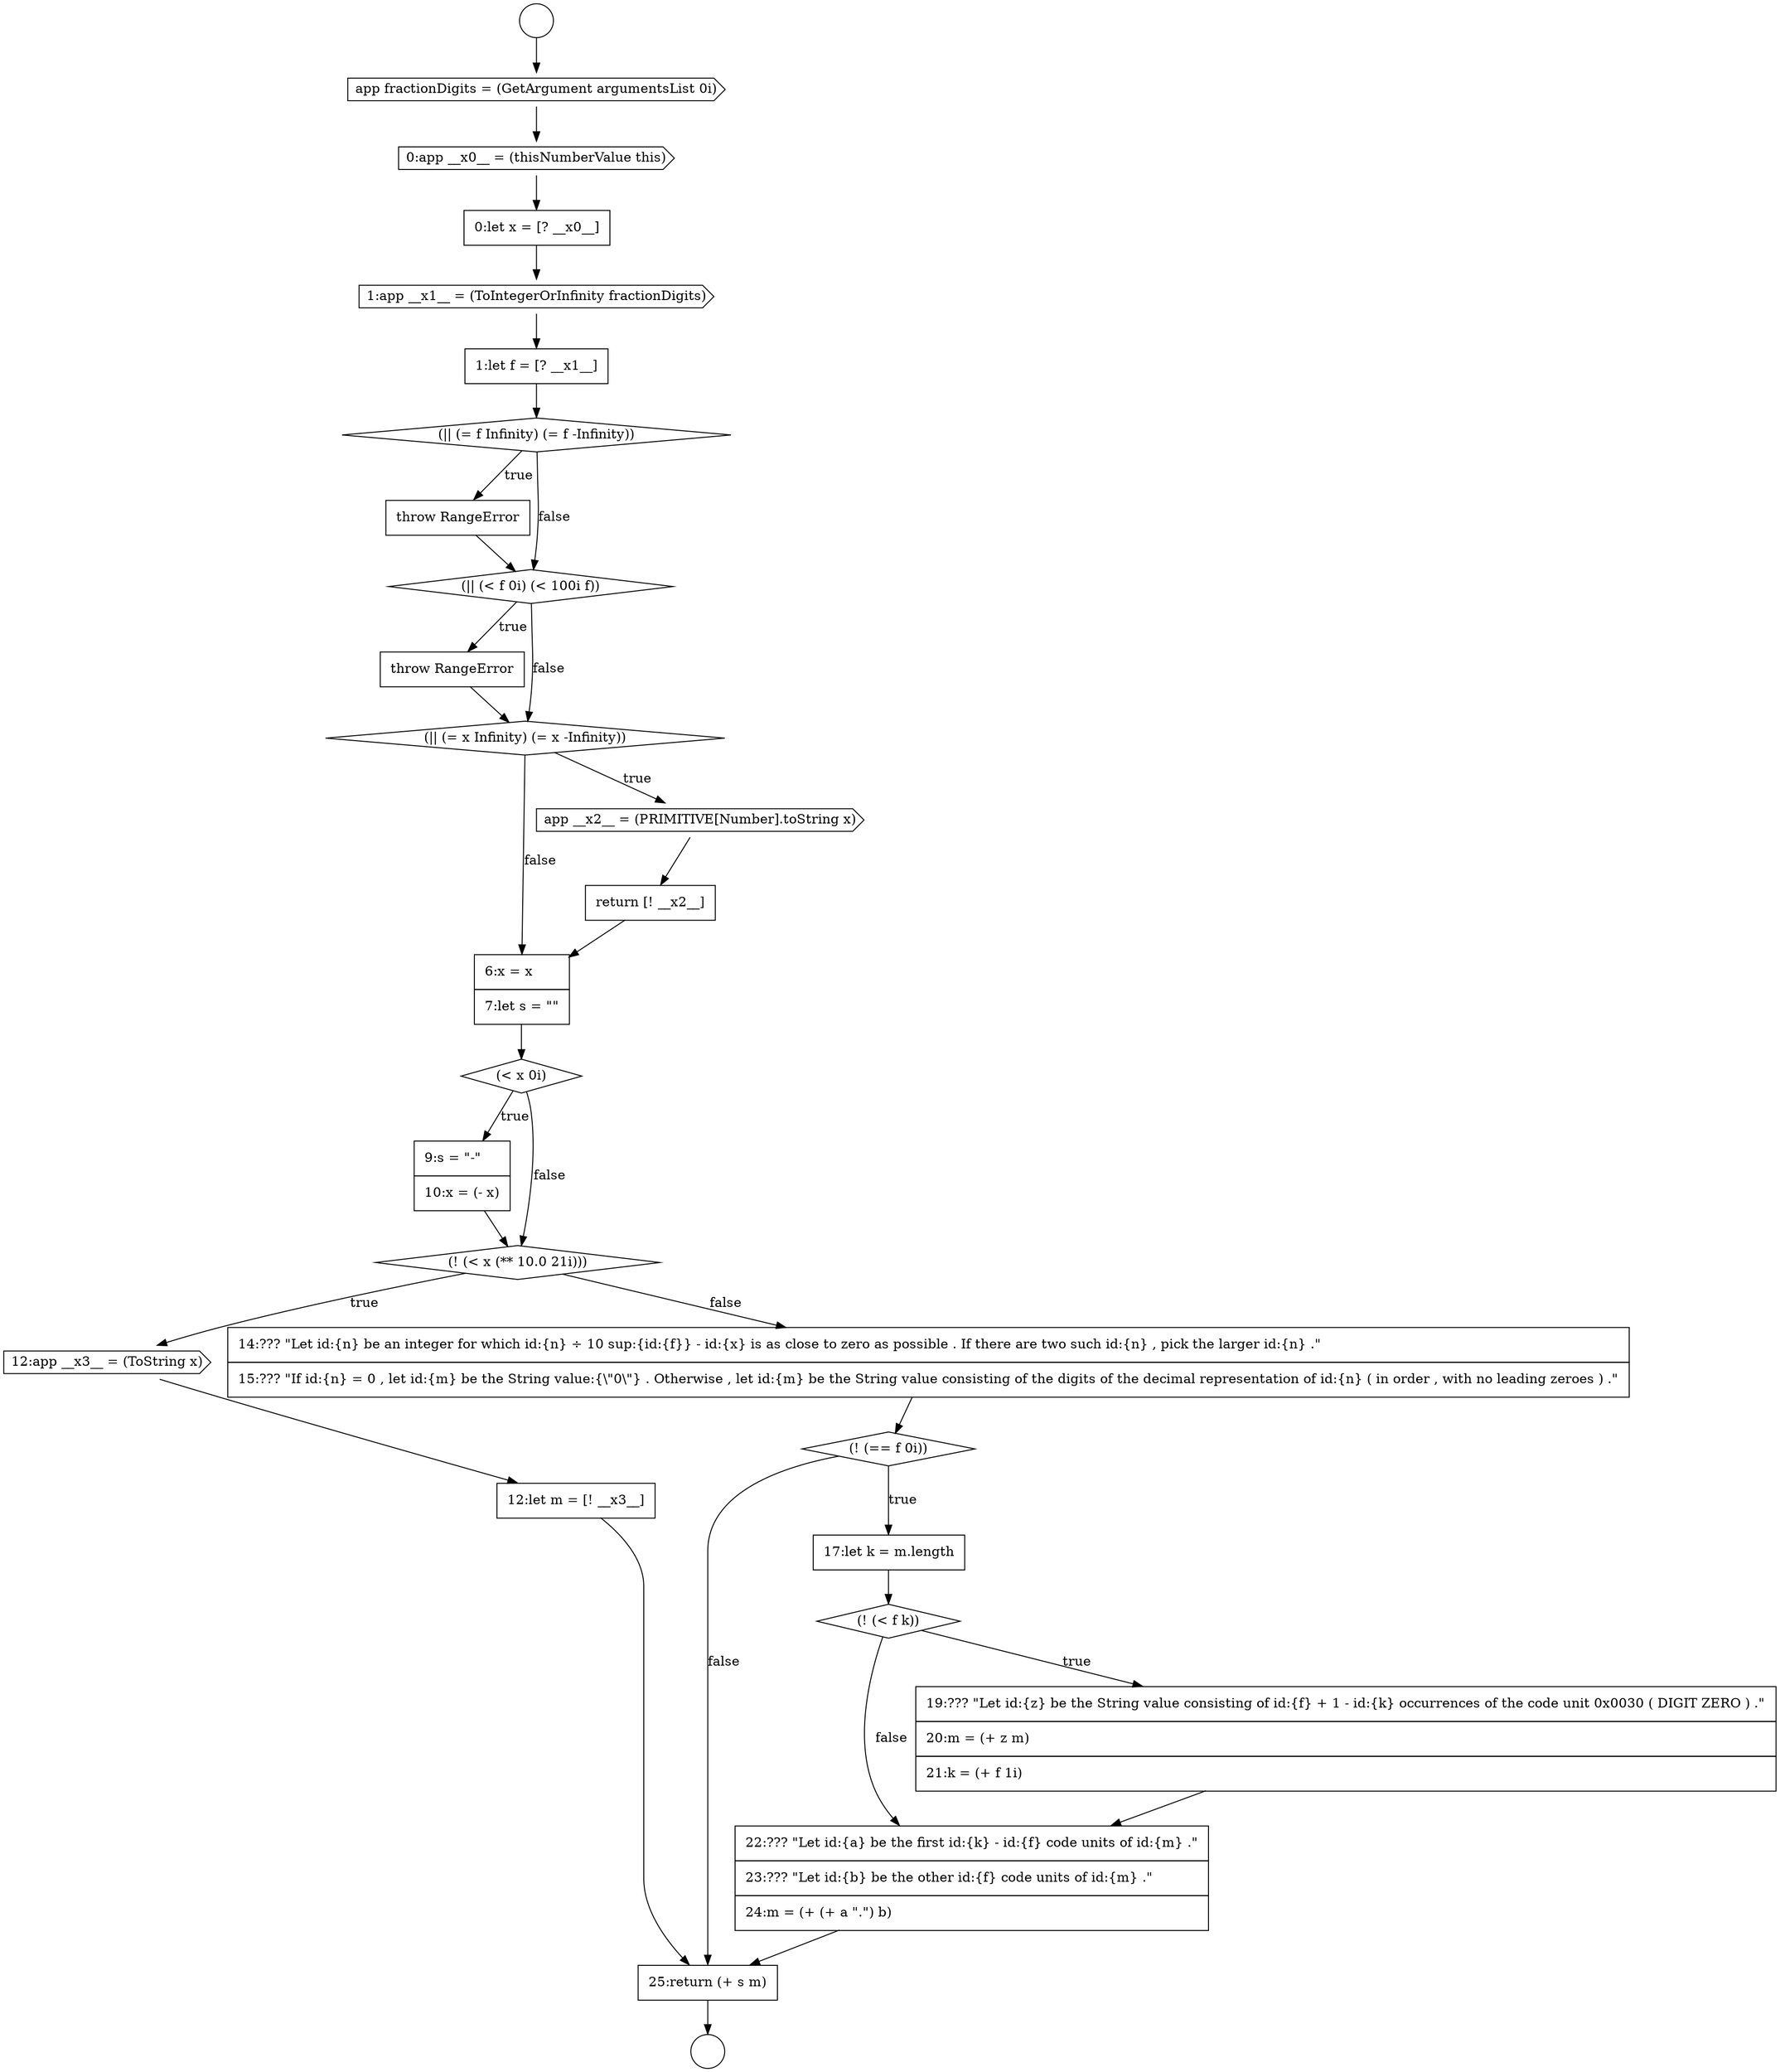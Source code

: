 digraph {
  node12649 [shape=none, margin=0, label=<<font color="black">
    <table border="0" cellborder="1" cellspacing="0" cellpadding="10">
      <tr><td align="left">6:x = x</td></tr>
      <tr><td align="left">7:let s = &quot;&quot;</td></tr>
    </table>
  </font>> color="black" fillcolor="white" style=filled]
  node12640 [shape=cds, label=<<font color="black">1:app __x1__ = (ToIntegerOrInfinity fractionDigits)</font>> color="black" fillcolor="white" style=filled]
  node12645 [shape=none, margin=0, label=<<font color="black">
    <table border="0" cellborder="1" cellspacing="0" cellpadding="10">
      <tr><td align="left">throw RangeError</td></tr>
    </table>
  </font>> color="black" fillcolor="white" style=filled]
  node12639 [shape=none, margin=0, label=<<font color="black">
    <table border="0" cellborder="1" cellspacing="0" cellpadding="10">
      <tr><td align="left">0:let x = [? __x0__]</td></tr>
    </table>
  </font>> color="black" fillcolor="white" style=filled]
  node12641 [shape=none, margin=0, label=<<font color="black">
    <table border="0" cellborder="1" cellspacing="0" cellpadding="10">
      <tr><td align="left">1:let f = [? __x1__]</td></tr>
    </table>
  </font>> color="black" fillcolor="white" style=filled]
  node12636 [shape=circle label=" " color="black" fillcolor="white" style=filled]
  node12658 [shape=diamond, label=<<font color="black">(! (&lt; f k))</font>> color="black" fillcolor="white" style=filled]
  node12643 [shape=none, margin=0, label=<<font color="black">
    <table border="0" cellborder="1" cellspacing="0" cellpadding="10">
      <tr><td align="left">throw RangeError</td></tr>
    </table>
  </font>> color="black" fillcolor="white" style=filled]
  node12637 [shape=cds, label=<<font color="black">app fractionDigits = (GetArgument argumentsList 0i)</font>> color="black" fillcolor="white" style=filled]
  node12646 [shape=diamond, label=<<font color="black">(|| (= x Infinity) (= x -Infinity))</font>> color="black" fillcolor="white" style=filled]
  node12661 [shape=none, margin=0, label=<<font color="black">
    <table border="0" cellborder="1" cellspacing="0" cellpadding="10">
      <tr><td align="left">25:return (+ s m)</td></tr>
    </table>
  </font>> color="black" fillcolor="white" style=filled]
  node12642 [shape=diamond, label=<<font color="black">(|| (= f Infinity) (= f -Infinity))</font>> color="black" fillcolor="white" style=filled]
  node12657 [shape=none, margin=0, label=<<font color="black">
    <table border="0" cellborder="1" cellspacing="0" cellpadding="10">
      <tr><td align="left">17:let k = m.length</td></tr>
    </table>
  </font>> color="black" fillcolor="white" style=filled]
  node12638 [shape=cds, label=<<font color="black">0:app __x0__ = (thisNumberValue this)</font>> color="black" fillcolor="white" style=filled]
  node12653 [shape=cds, label=<<font color="black">12:app __x3__ = (ToString x)</font>> color="black" fillcolor="white" style=filled]
  node12635 [shape=circle label=" " color="black" fillcolor="white" style=filled]
  node12650 [shape=diamond, label=<<font color="black">(&lt; x 0i)</font>> color="black" fillcolor="white" style=filled]
  node12660 [shape=none, margin=0, label=<<font color="black">
    <table border="0" cellborder="1" cellspacing="0" cellpadding="10">
      <tr><td align="left">22:??? &quot;Let id:{a} be the first id:{k} - id:{f} code units of id:{m} .&quot;</td></tr>
      <tr><td align="left">23:??? &quot;Let id:{b} be the other id:{f} code units of id:{m} .&quot;</td></tr>
      <tr><td align="left">24:m = (+ (+ a &quot;.&quot;) b)</td></tr>
    </table>
  </font>> color="black" fillcolor="white" style=filled]
  node12654 [shape=none, margin=0, label=<<font color="black">
    <table border="0" cellborder="1" cellspacing="0" cellpadding="10">
      <tr><td align="left">12:let m = [! __x3__]</td></tr>
    </table>
  </font>> color="black" fillcolor="white" style=filled]
  node12651 [shape=none, margin=0, label=<<font color="black">
    <table border="0" cellborder="1" cellspacing="0" cellpadding="10">
      <tr><td align="left">9:s = &quot;-&quot;</td></tr>
      <tr><td align="left">10:x = (- x)</td></tr>
    </table>
  </font>> color="black" fillcolor="white" style=filled]
  node12656 [shape=diamond, label=<<font color="black">(! (== f 0i))</font>> color="black" fillcolor="white" style=filled]
  node12655 [shape=none, margin=0, label=<<font color="black">
    <table border="0" cellborder="1" cellspacing="0" cellpadding="10">
      <tr><td align="left">14:??? &quot;Let id:{n} be an integer for which id:{n} &divide; 10 sup:{id:{f}} - id:{x} is as close to zero as possible . If there are two such id:{n} , pick the larger id:{n} .&quot;</td></tr>
      <tr><td align="left">15:??? &quot;If id:{n} = 0 , let id:{m} be the String value:{\&quot;0\&quot;} . Otherwise , let id:{m} be the String value consisting of the digits of the decimal representation of id:{n} ( in order , with no leading zeroes ) .&quot;</td></tr>
    </table>
  </font>> color="black" fillcolor="white" style=filled]
  node12644 [shape=diamond, label=<<font color="black">(|| (&lt; f 0i) (&lt; 100i f))</font>> color="black" fillcolor="white" style=filled]
  node12648 [shape=none, margin=0, label=<<font color="black">
    <table border="0" cellborder="1" cellspacing="0" cellpadding="10">
      <tr><td align="left">return [! __x2__]</td></tr>
    </table>
  </font>> color="black" fillcolor="white" style=filled]
  node12659 [shape=none, margin=0, label=<<font color="black">
    <table border="0" cellborder="1" cellspacing="0" cellpadding="10">
      <tr><td align="left">19:??? &quot;Let id:{z} be the String value consisting of id:{f} + 1 - id:{k} occurrences of the code unit 0x0030 ( DIGIT ZERO ) .&quot;</td></tr>
      <tr><td align="left">20:m = (+ z m)</td></tr>
      <tr><td align="left">21:k = (+ f 1i)</td></tr>
    </table>
  </font>> color="black" fillcolor="white" style=filled]
  node12647 [shape=cds, label=<<font color="black">app __x2__ = (PRIMITIVE[Number].toString x)</font>> color="black" fillcolor="white" style=filled]
  node12652 [shape=diamond, label=<<font color="black">(! (&lt; x (** 10.0 21i)))</font>> color="black" fillcolor="white" style=filled]
  node12648 -> node12649 [ color="black"]
  node12638 -> node12639 [ color="black"]
  node12640 -> node12641 [ color="black"]
  node12661 -> node12636 [ color="black"]
  node12643 -> node12644 [ color="black"]
  node12658 -> node12659 [label=<<font color="black">true</font>> color="black"]
  node12658 -> node12660 [label=<<font color="black">false</font>> color="black"]
  node12635 -> node12637 [ color="black"]
  node12646 -> node12647 [label=<<font color="black">true</font>> color="black"]
  node12646 -> node12649 [label=<<font color="black">false</font>> color="black"]
  node12660 -> node12661 [ color="black"]
  node12639 -> node12640 [ color="black"]
  node12649 -> node12650 [ color="black"]
  node12655 -> node12656 [ color="black"]
  node12651 -> node12652 [ color="black"]
  node12657 -> node12658 [ color="black"]
  node12656 -> node12657 [label=<<font color="black">true</font>> color="black"]
  node12656 -> node12661 [label=<<font color="black">false</font>> color="black"]
  node12641 -> node12642 [ color="black"]
  node12644 -> node12645 [label=<<font color="black">true</font>> color="black"]
  node12644 -> node12646 [label=<<font color="black">false</font>> color="black"]
  node12650 -> node12651 [label=<<font color="black">true</font>> color="black"]
  node12650 -> node12652 [label=<<font color="black">false</font>> color="black"]
  node12647 -> node12648 [ color="black"]
  node12642 -> node12643 [label=<<font color="black">true</font>> color="black"]
  node12642 -> node12644 [label=<<font color="black">false</font>> color="black"]
  node12654 -> node12661 [ color="black"]
  node12659 -> node12660 [ color="black"]
  node12653 -> node12654 [ color="black"]
  node12637 -> node12638 [ color="black"]
  node12652 -> node12653 [label=<<font color="black">true</font>> color="black"]
  node12652 -> node12655 [label=<<font color="black">false</font>> color="black"]
  node12645 -> node12646 [ color="black"]
}
